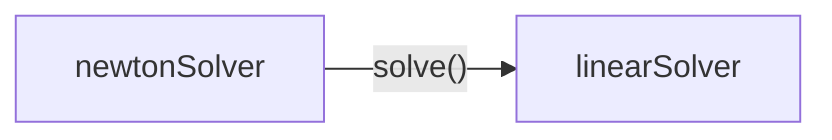flowchart LR
    A[newtonSolver] -->|"solve()"| B[linearSolver]
    click A "./newtonsolver.html"
    click B "./linearsolver.html"